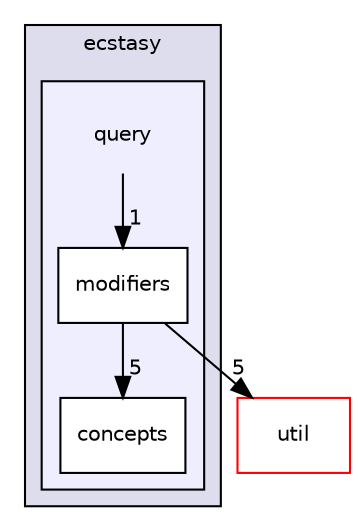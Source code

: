 digraph "src/ecstasy/query" {
  compound=true
  node [ fontsize="10", fontname="Helvetica"];
  edge [ labelfontsize="10", labelfontname="Helvetica"];
  subgraph clusterdir_6b0b9537e2784bce85aaa1605580a3a0 {
    graph [ bgcolor="#ddddee", pencolor="black", label="ecstasy" fontname="Helvetica", fontsize="10", URL="dir_6b0b9537e2784bce85aaa1605580a3a0.html"]
  subgraph clusterdir_5392b01d02c3d4d0985a94f633790057 {
    graph [ bgcolor="#eeeeff", pencolor="black", label="" URL="dir_5392b01d02c3d4d0985a94f633790057.html"];
    dir_5392b01d02c3d4d0985a94f633790057 [shape=plaintext label="query"];
    dir_13af086a2b4f3f42e1124b964311462f [shape=box label="concepts" color="black" fillcolor="white" style="filled" URL="dir_13af086a2b4f3f42e1124b964311462f.html"];
    dir_61bf9ae590597ff865d3419e12f202a9 [shape=box label="modifiers" color="black" fillcolor="white" style="filled" URL="dir_61bf9ae590597ff865d3419e12f202a9.html"];
  }
  }
  dir_b7878ad5ecbf2506f4125b9d34c97e45 [shape=box label="util" fillcolor="white" style="filled" color="red" URL="dir_b7878ad5ecbf2506f4125b9d34c97e45.html"];
  dir_5392b01d02c3d4d0985a94f633790057->dir_61bf9ae590597ff865d3419e12f202a9 [headlabel="1", labeldistance=1.5 headhref="dir_000011_000013.html"];
  dir_61bf9ae590597ff865d3419e12f202a9->dir_b7878ad5ecbf2506f4125b9d34c97e45 [headlabel="5", labeldistance=1.5 headhref="dir_000013_000024.html"];
  dir_61bf9ae590597ff865d3419e12f202a9->dir_13af086a2b4f3f42e1124b964311462f [headlabel="5", labeldistance=1.5 headhref="dir_000013_000012.html"];
}

